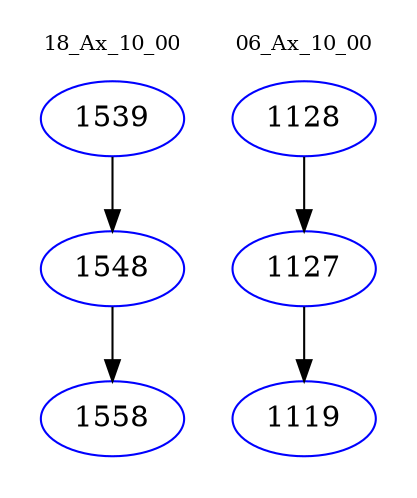 digraph{
subgraph cluster_0 {
color = white
label = "18_Ax_10_00";
fontsize=10;
T0_1539 [label="1539", color="blue"]
T0_1539 -> T0_1548 [color="black"]
T0_1548 [label="1548", color="blue"]
T0_1548 -> T0_1558 [color="black"]
T0_1558 [label="1558", color="blue"]
}
subgraph cluster_1 {
color = white
label = "06_Ax_10_00";
fontsize=10;
T1_1128 [label="1128", color="blue"]
T1_1128 -> T1_1127 [color="black"]
T1_1127 [label="1127", color="blue"]
T1_1127 -> T1_1119 [color="black"]
T1_1119 [label="1119", color="blue"]
}
}
